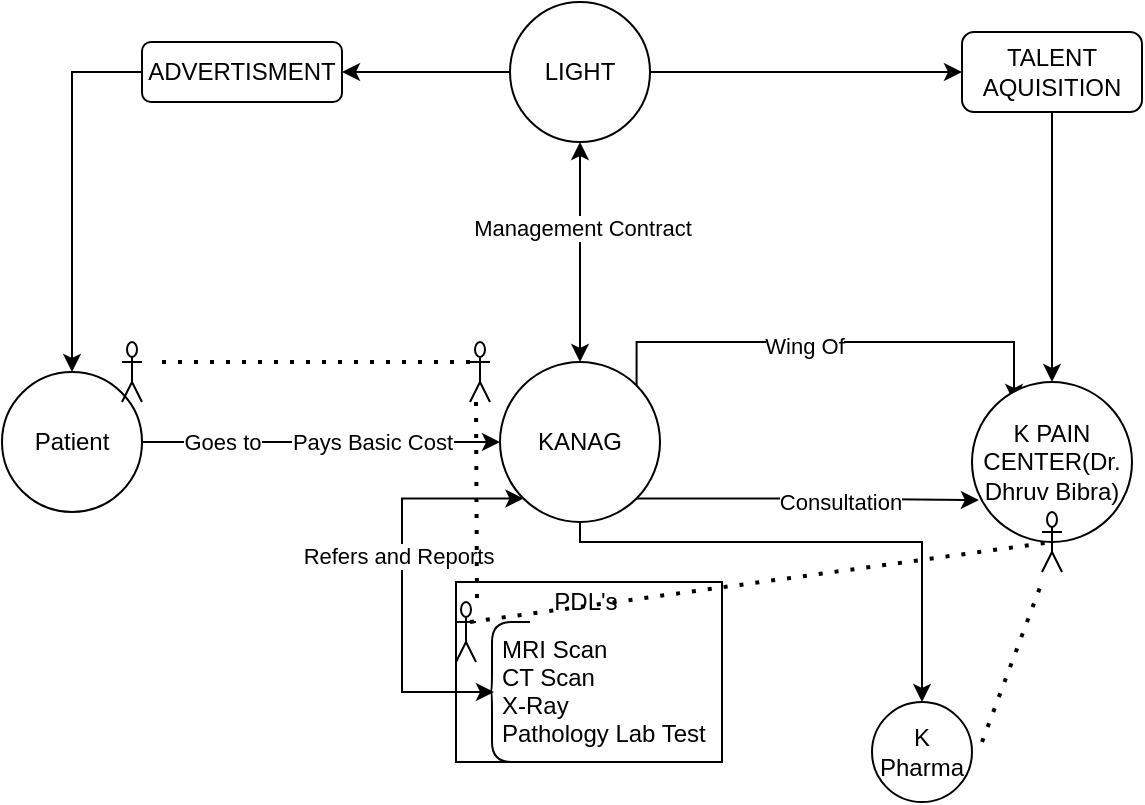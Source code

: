 <mxfile version="14.9.3" type="github"><diagram id="1FFY74PNK1DBB4SRPu9q" name="Page-1"><mxGraphModel dx="1038" dy="547" grid="1" gridSize="10" guides="1" tooltips="1" connect="1" arrows="1" fold="1" page="1" pageScale="1" pageWidth="827" pageHeight="1169" math="0" shadow="0"><root><mxCell id="0"/><mxCell id="1" parent="0"/><mxCell id="t3LbKl1KH1u3vE57sVQF-28" value="" style="rounded=0;whiteSpace=wrap;html=1;" vertex="1" parent="1"><mxGeometry x="347" y="320" width="133" height="90" as="geometry"/></mxCell><mxCell id="t3LbKl1KH1u3vE57sVQF-19" style="edgeStyle=orthogonalEdgeStyle;rounded=0;orthogonalLoop=1;jettySize=auto;html=1;entryX=1;entryY=0;entryDx=0;entryDy=0;exitX=1;exitY=0;exitDx=0;exitDy=0;" edge="1" parent="1" source="t3LbKl1KH1u3vE57sVQF-1"><mxGeometry relative="1" as="geometry"><mxPoint x="626" y="230" as="targetPoint"/><Array as="points"><mxPoint x="437" y="200"/><mxPoint x="626" y="200"/></Array></mxGeometry></mxCell><mxCell id="t3LbKl1KH1u3vE57sVQF-20" value="Wing Of" style="edgeLabel;html=1;align=center;verticalAlign=middle;resizable=0;points=[];" vertex="1" connectable="0" parent="t3LbKl1KH1u3vE57sVQF-19"><mxGeometry x="-0.124" y="-2" relative="1" as="geometry"><mxPoint as="offset"/></mxGeometry></mxCell><mxCell id="t3LbKl1KH1u3vE57sVQF-29" style="edgeStyle=orthogonalEdgeStyle;rounded=0;orthogonalLoop=1;jettySize=auto;html=1;exitX=0;exitY=1;exitDx=0;exitDy=0;entryX=0.1;entryY=0.5;entryDx=0;entryDy=0;entryPerimeter=0;startArrow=classic;startFill=1;" edge="1" parent="1" source="t3LbKl1KH1u3vE57sVQF-1" target="t3LbKl1KH1u3vE57sVQF-22"><mxGeometry relative="1" as="geometry"><Array as="points"><mxPoint x="320" y="278"/><mxPoint x="320" y="375"/></Array></mxGeometry></mxCell><mxCell id="t3LbKl1KH1u3vE57sVQF-35" value="Refers and Reports" style="edgeLabel;html=1;align=center;verticalAlign=middle;resizable=0;points=[];" vertex="1" connectable="0" parent="t3LbKl1KH1u3vE57sVQF-29"><mxGeometry x="-0.123" y="-2" relative="1" as="geometry"><mxPoint as="offset"/></mxGeometry></mxCell><mxCell id="t3LbKl1KH1u3vE57sVQF-36" style="edgeStyle=orthogonalEdgeStyle;rounded=0;orthogonalLoop=1;jettySize=auto;html=1;exitX=1;exitY=1;exitDx=0;exitDy=0;entryX=0.043;entryY=0.738;entryDx=0;entryDy=0;entryPerimeter=0;startArrow=none;startFill=0;" edge="1" parent="1" source="t3LbKl1KH1u3vE57sVQF-1" target="t3LbKl1KH1u3vE57sVQF-2"><mxGeometry relative="1" as="geometry"/></mxCell><mxCell id="t3LbKl1KH1u3vE57sVQF-37" value="Text" style="edgeLabel;html=1;align=center;verticalAlign=middle;resizable=0;points=[];" vertex="1" connectable="0" parent="t3LbKl1KH1u3vE57sVQF-36"><mxGeometry x="0.162" y="-1" relative="1" as="geometry"><mxPoint as="offset"/></mxGeometry></mxCell><mxCell id="t3LbKl1KH1u3vE57sVQF-38" value="Consultation" style="edgeLabel;html=1;align=center;verticalAlign=middle;resizable=0;points=[];" vertex="1" connectable="0" parent="t3LbKl1KH1u3vE57sVQF-36"><mxGeometry x="0.185" y="-1" relative="1" as="geometry"><mxPoint as="offset"/></mxGeometry></mxCell><mxCell id="t3LbKl1KH1u3vE57sVQF-54" style="edgeStyle=orthogonalEdgeStyle;rounded=0;orthogonalLoop=1;jettySize=auto;html=1;exitX=0.5;exitY=1;exitDx=0;exitDy=0;startArrow=none;startFill=0;entryX=0.5;entryY=0;entryDx=0;entryDy=0;" edge="1" parent="1" source="t3LbKl1KH1u3vE57sVQF-1" target="t3LbKl1KH1u3vE57sVQF-55"><mxGeometry relative="1" as="geometry"><mxPoint x="550" y="340" as="targetPoint"/><Array as="points"><mxPoint x="409" y="300"/><mxPoint x="580" y="300"/></Array></mxGeometry></mxCell><mxCell id="t3LbKl1KH1u3vE57sVQF-1" value="KANAG" style="ellipse;whiteSpace=wrap;html=1;aspect=fixed;" vertex="1" parent="1"><mxGeometry x="369" y="210" width="80" height="80" as="geometry"/></mxCell><mxCell id="t3LbKl1KH1u3vE57sVQF-2" value="K PAIN CENTER(Dr. Dhruv Bibra)" style="ellipse;whiteSpace=wrap;html=1;aspect=fixed;" vertex="1" parent="1"><mxGeometry x="605" y="220" width="80" height="80" as="geometry"/></mxCell><mxCell id="t3LbKl1KH1u3vE57sVQF-16" style="edgeStyle=orthogonalEdgeStyle;rounded=0;orthogonalLoop=1;jettySize=auto;html=1;exitX=1;exitY=0.5;exitDx=0;exitDy=0;entryX=0;entryY=0.5;entryDx=0;entryDy=0;" edge="1" parent="1" source="t3LbKl1KH1u3vE57sVQF-3" target="t3LbKl1KH1u3vE57sVQF-1"><mxGeometry relative="1" as="geometry"/></mxCell><mxCell id="t3LbKl1KH1u3vE57sVQF-17" value="Goes to" style="edgeLabel;html=1;align=center;verticalAlign=middle;resizable=0;points=[];" vertex="1" connectable="0" parent="t3LbKl1KH1u3vE57sVQF-16"><mxGeometry x="0.272" relative="1" as="geometry"><mxPoint x="-74" as="offset"/></mxGeometry></mxCell><mxCell id="t3LbKl1KH1u3vE57sVQF-27" value="Pays Basic Cost" style="edgeLabel;html=1;align=center;verticalAlign=middle;resizable=0;points=[];" vertex="1" connectable="0" parent="t3LbKl1KH1u3vE57sVQF-16"><mxGeometry x="0.278" relative="1" as="geometry"><mxPoint as="offset"/></mxGeometry></mxCell><mxCell id="t3LbKl1KH1u3vE57sVQF-3" value="Patient" style="ellipse;whiteSpace=wrap;html=1;aspect=fixed;" vertex="1" parent="1"><mxGeometry x="120" y="215" width="70" height="70" as="geometry"/></mxCell><mxCell id="t3LbKl1KH1u3vE57sVQF-9" style="edgeStyle=orthogonalEdgeStyle;rounded=0;orthogonalLoop=1;jettySize=auto;html=1;exitX=0;exitY=0.5;exitDx=0;exitDy=0;" edge="1" parent="1" source="t3LbKl1KH1u3vE57sVQF-4"><mxGeometry relative="1" as="geometry"><mxPoint x="290" y="65" as="targetPoint"/></mxGeometry></mxCell><mxCell id="t3LbKl1KH1u3vE57sVQF-13" style="edgeStyle=orthogonalEdgeStyle;rounded=0;orthogonalLoop=1;jettySize=auto;html=1;exitX=1;exitY=0.5;exitDx=0;exitDy=0;entryX=0;entryY=0.5;entryDx=0;entryDy=0;" edge="1" parent="1" source="t3LbKl1KH1u3vE57sVQF-4" target="t3LbKl1KH1u3vE57sVQF-14"><mxGeometry relative="1" as="geometry"><mxPoint x="540" y="65" as="targetPoint"/></mxGeometry></mxCell><mxCell id="t3LbKl1KH1u3vE57sVQF-4" value="LIGHT" style="ellipse;whiteSpace=wrap;html=1;aspect=fixed;" vertex="1" parent="1"><mxGeometry x="374" y="30" width="70" height="70" as="geometry"/></mxCell><mxCell id="t3LbKl1KH1u3vE57sVQF-7" value="" style="endArrow=classic;startArrow=classic;html=1;exitX=0.5;exitY=0;exitDx=0;exitDy=0;" edge="1" parent="1" source="t3LbKl1KH1u3vE57sVQF-1" target="t3LbKl1KH1u3vE57sVQF-4"><mxGeometry width="50" height="50" relative="1" as="geometry"><mxPoint x="390" y="180" as="sourcePoint"/><mxPoint x="440" y="130" as="targetPoint"/></mxGeometry></mxCell><mxCell id="t3LbKl1KH1u3vE57sVQF-8" value="Management Contract" style="edgeLabel;html=1;align=center;verticalAlign=middle;resizable=0;points=[];" vertex="1" connectable="0" parent="t3LbKl1KH1u3vE57sVQF-7"><mxGeometry x="0.229" y="-1" relative="1" as="geometry"><mxPoint as="offset"/></mxGeometry></mxCell><mxCell id="t3LbKl1KH1u3vE57sVQF-12" style="edgeStyle=orthogonalEdgeStyle;rounded=0;orthogonalLoop=1;jettySize=auto;html=1;exitX=0;exitY=0.5;exitDx=0;exitDy=0;entryX=0.5;entryY=0;entryDx=0;entryDy=0;" edge="1" parent="1" source="t3LbKl1KH1u3vE57sVQF-11" target="t3LbKl1KH1u3vE57sVQF-3"><mxGeometry relative="1" as="geometry"/></mxCell><mxCell id="t3LbKl1KH1u3vE57sVQF-11" value="ADVERTISMENT" style="rounded=1;whiteSpace=wrap;html=1;" vertex="1" parent="1"><mxGeometry x="190" y="50" width="100" height="30" as="geometry"/></mxCell><mxCell id="t3LbKl1KH1u3vE57sVQF-15" style="edgeStyle=orthogonalEdgeStyle;rounded=0;orthogonalLoop=1;jettySize=auto;html=1;exitX=0.5;exitY=1;exitDx=0;exitDy=0;" edge="1" parent="1" source="t3LbKl1KH1u3vE57sVQF-14" target="t3LbKl1KH1u3vE57sVQF-2"><mxGeometry relative="1" as="geometry"/></mxCell><mxCell id="t3LbKl1KH1u3vE57sVQF-14" value="TALENT AQUISITION" style="rounded=1;whiteSpace=wrap;html=1;" vertex="1" parent="1"><mxGeometry x="600" y="45" width="90" height="40" as="geometry"/></mxCell><mxCell id="t3LbKl1KH1u3vE57sVQF-22" value="" style="shape=curlyBracket;whiteSpace=wrap;html=1;rounded=1;size=0.05;" vertex="1" parent="1"><mxGeometry x="364" y="340" width="20" height="70" as="geometry"/></mxCell><mxCell id="t3LbKl1KH1u3vE57sVQF-25" value="MRI Scan&#10;CT Scan&#10;X-Ray&#10;Pathology Lab Test" style="text;strokeColor=none;fillColor=none;align=left;verticalAlign=top;spacingLeft=4;spacingRight=4;overflow=hidden;rotatable=0;points=[[0,0.5],[1,0.5]];portConstraint=eastwest;" vertex="1" parent="1"><mxGeometry x="364" y="340" width="116" height="70" as="geometry"/></mxCell><mxCell id="t3LbKl1KH1u3vE57sVQF-33" value="PDL's" style="text;html=1;strokeColor=none;fillColor=none;align=center;verticalAlign=middle;whiteSpace=wrap;rounded=0;" vertex="1" parent="1"><mxGeometry x="354" y="320" width="116" height="20" as="geometry"/></mxCell><mxCell id="t3LbKl1KH1u3vE57sVQF-41" value="" style="shape=umlActor;verticalLabelPosition=bottom;verticalAlign=top;html=1;outlineConnect=0;" vertex="1" parent="1"><mxGeometry x="180" y="200" width="10" height="30" as="geometry"/></mxCell><mxCell id="t3LbKl1KH1u3vE57sVQF-44" value="" style="endArrow=none;dashed=1;html=1;dashPattern=1 3;strokeWidth=2;" edge="1" parent="1"><mxGeometry width="50" height="50" relative="1" as="geometry"><mxPoint x="200" y="210" as="sourcePoint"/><mxPoint x="360" y="210" as="targetPoint"/></mxGeometry></mxCell><mxCell id="t3LbKl1KH1u3vE57sVQF-47" value="" style="shape=umlActor;verticalLabelPosition=bottom;verticalAlign=top;html=1;outlineConnect=0;" vertex="1" parent="1"><mxGeometry x="640" y="285" width="10" height="30" as="geometry"/></mxCell><mxCell id="t3LbKl1KH1u3vE57sVQF-48" value="" style="shape=umlActor;verticalLabelPosition=bottom;verticalAlign=top;html=1;outlineConnect=0;" vertex="1" parent="1"><mxGeometry x="347" y="330" width="10" height="30" as="geometry"/></mxCell><mxCell id="t3LbKl1KH1u3vE57sVQF-49" value="" style="shape=umlActor;verticalLabelPosition=bottom;verticalAlign=top;html=1;outlineConnect=0;" vertex="1" parent="1"><mxGeometry x="354" y="200" width="10" height="30" as="geometry"/></mxCell><mxCell id="t3LbKl1KH1u3vE57sVQF-52" value="" style="endArrow=none;dashed=1;html=1;dashPattern=1 3;strokeWidth=2;" edge="1" parent="1"><mxGeometry width="50" height="50" relative="1" as="geometry"><mxPoint x="357" y="230" as="sourcePoint"/><mxPoint x="357.5" y="330" as="targetPoint"/></mxGeometry></mxCell><mxCell id="t3LbKl1KH1u3vE57sVQF-53" value="" style="endArrow=none;dashed=1;html=1;dashPattern=1 3;strokeWidth=2;exitX=0;exitY=1;exitDx=0;exitDy=0;entryX=0.5;entryY=1;entryDx=0;entryDy=0;" edge="1" parent="1" source="t3LbKl1KH1u3vE57sVQF-33" target="t3LbKl1KH1u3vE57sVQF-2"><mxGeometry width="50" height="50" relative="1" as="geometry"><mxPoint x="540" y="380" as="sourcePoint"/><mxPoint x="590" y="330" as="targetPoint"/></mxGeometry></mxCell><mxCell id="t3LbKl1KH1u3vE57sVQF-55" value="K Pharma" style="ellipse;whiteSpace=wrap;html=1;aspect=fixed;" vertex="1" parent="1"><mxGeometry x="555" y="380" width="50" height="50" as="geometry"/></mxCell><mxCell id="t3LbKl1KH1u3vE57sVQF-56" value="" style="endArrow=none;dashed=1;html=1;dashPattern=1 3;strokeWidth=2;" edge="1" parent="1"><mxGeometry width="50" height="50" relative="1" as="geometry"><mxPoint x="610" y="400" as="sourcePoint"/><mxPoint x="640" y="320" as="targetPoint"/></mxGeometry></mxCell></root></mxGraphModel></diagram></mxfile>